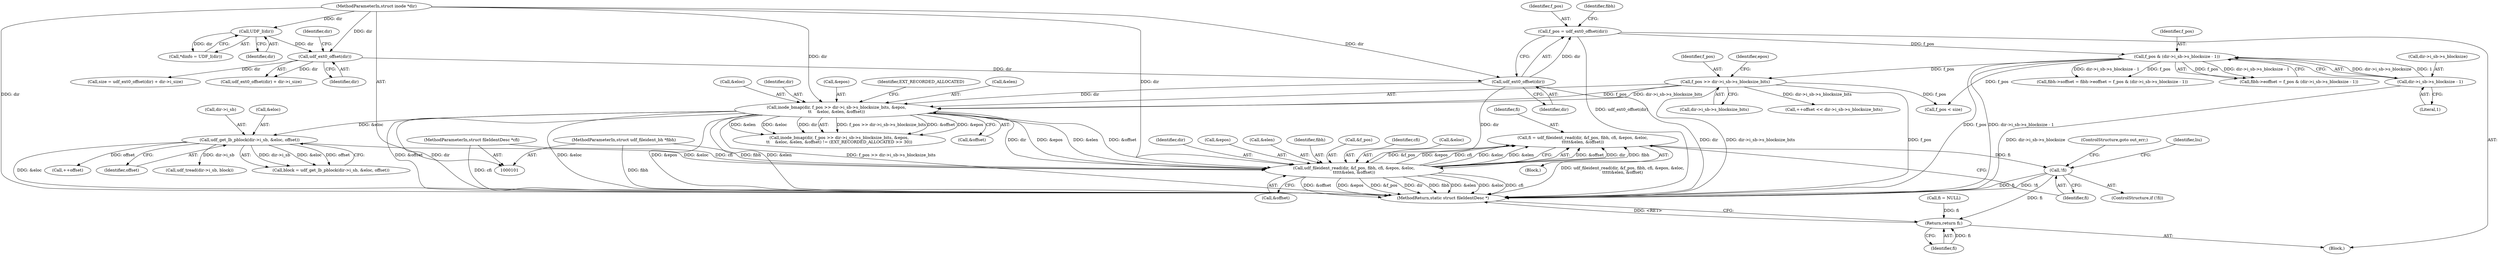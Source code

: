 digraph "0_linux_0e5cc9a40ada6046e6bc3bdfcd0c0d7e4b706b14_0@API" {
"1000306" [label="(Call,fi = udf_fileident_read(dir, &f_pos, fibh, cfi, &epos, &eloc,\n\t\t\t\t\t&elen, &offset))"];
"1000308" [label="(Call,udf_fileident_read(dir, &f_pos, fibh, cfi, &epos, &eloc,\n\t\t\t\t\t&elen, &offset))"];
"1000165" [label="(Call,udf_ext0_offset(dir))"];
"1000158" [label="(Call,udf_ext0_offset(dir))"];
"1000129" [label="(Call,UDF_I(dir))"];
"1000102" [label="(MethodParameterIn,struct inode *dir)"];
"1000202" [label="(Call,inode_bmap(dir, f_pos >> dir->i_sb->s_blocksize_bits, &epos,\n\t\t    &eloc, &elen, &offset))"];
"1000204" [label="(Call,f_pos >> dir->i_sb->s_blocksize_bits)"];
"1000184" [label="(Call,f_pos & (dir->i_sb->s_blocksize - 1))"];
"1000163" [label="(Call,f_pos = udf_ext0_offset(dir))"];
"1000186" [label="(Call,dir->i_sb->s_blocksize - 1)"];
"1000104" [label="(MethodParameterIn,struct udf_fileident_bh *fibh)"];
"1000105" [label="(MethodParameterIn,struct fileIdentDesc *cfi)"];
"1000225" [label="(Call,udf_get_lb_pblock(dir->i_sb, &eloc, offset))"];
"1000323" [label="(Call,!fi)"];
"1000509" [label="(Return,return fi;)"];
"1000185" [label="(Identifier,f_pos)"];
"1000166" [label="(Identifier,dir)"];
"1000217" [label="(Call,&offset)"];
"1000324" [label="(Identifier,fi)"];
"1000157" [label="(Call,udf_ext0_offset(dir) + dir->i_size)"];
"1000104" [label="(MethodParameterIn,struct udf_fileident_bh *fibh)"];
"1000129" [label="(Call,UDF_I(dir))"];
"1000163" [label="(Call,f_pos = udf_ext0_offset(dir))"];
"1000158" [label="(Call,udf_ext0_offset(dir))"];
"1000302" [label="(Call,f_pos < size)"];
"1000225" [label="(Call,udf_get_lb_pblock(dir->i_sb, &eloc, offset))"];
"1000187" [label="(Call,dir->i_sb->s_blocksize)"];
"1000161" [label="(Identifier,dir)"];
"1000215" [label="(Call,&elen)"];
"1000201" [label="(Call,inode_bmap(dir, f_pos >> dir->i_sb->s_blocksize_bits, &epos,\n\t\t    &eloc, &elen, &offset) != (EXT_RECORDED_ALLOCATED >> 30))"];
"1000320" [label="(Call,&offset)"];
"1000127" [label="(Call,*dinfo = UDF_I(dir))"];
"1000155" [label="(Call,size = udf_ext0_offset(dir) + dir->i_size)"];
"1000213" [label="(Call,&eloc)"];
"1000130" [label="(Identifier,dir)"];
"1000176" [label="(Call,fibh->soffset = fibh->eoffset = f_pos & (dir->i_sb->s_blocksize - 1))"];
"1000204" [label="(Call,f_pos >> dir->i_sb->s_blocksize_bits)"];
"1000169" [label="(Identifier,fibh)"];
"1000203" [label="(Identifier,dir)"];
"1000211" [label="(Call,&epos)"];
"1000192" [label="(Literal,1)"];
"1000229" [label="(Call,&eloc)"];
"1000165" [label="(Call,udf_ext0_offset(dir))"];
"1000309" [label="(Identifier,dir)"];
"1000281" [label="(Call,udf_tread(dir->i_sb, block))"];
"1000314" [label="(Call,&epos)"];
"1000511" [label="(MethodReturn,static struct fileIdentDesc *)"];
"1000205" [label="(Identifier,f_pos)"];
"1000322" [label="(ControlStructure,if (!fi))"];
"1000159" [label="(Identifier,dir)"];
"1000206" [label="(Call,dir->i_sb->s_blocksize_bits)"];
"1000318" [label="(Call,&elen)"];
"1000312" [label="(Identifier,fibh)"];
"1000310" [label="(Call,&f_pos)"];
"1000510" [label="(Identifier,fi)"];
"1000323" [label="(Call,!fi)"];
"1000102" [label="(MethodParameterIn,struct inode *dir)"];
"1000305" [label="(Block,)"];
"1000184" [label="(Call,f_pos & (dir->i_sb->s_blocksize - 1))"];
"1000307" [label="(Identifier,fi)"];
"1000164" [label="(Identifier,f_pos)"];
"1000186" [label="(Call,dir->i_sb->s_blocksize - 1)"];
"1000220" [label="(Identifier,EXT_RECORDED_ALLOCATED)"];
"1000327" [label="(Identifier,liu)"];
"1000308" [label="(Call,udf_fileident_read(dir, &f_pos, fibh, cfi, &epos, &eloc,\n\t\t\t\t\t&elen, &offset))"];
"1000313" [label="(Identifier,cfi)"];
"1000325" [label="(ControlStructure,goto out_err;)"];
"1000180" [label="(Call,fibh->eoffset = f_pos & (dir->i_sb->s_blocksize - 1))"];
"1000223" [label="(Call,block = udf_get_lb_pblock(dir->i_sb, &eloc, offset))"];
"1000105" [label="(MethodParameterIn,struct fileIdentDesc *cfi)"];
"1000316" [label="(Call,&eloc)"];
"1000212" [label="(Identifier,epos)"];
"1000235" [label="(Call,++offset)"];
"1000106" [label="(Block,)"];
"1000509" [label="(Return,return fi;)"];
"1000306" [label="(Call,fi = udf_fileident_read(dir, &f_pos, fibh, cfi, &epos, &eloc,\n\t\t\t\t\t&elen, &offset))"];
"1000226" [label="(Call,dir->i_sb)"];
"1000483" [label="(Call,fi = NULL)"];
"1000231" [label="(Identifier,offset)"];
"1000234" [label="(Call,++offset << dir->i_sb->s_blocksize_bits)"];
"1000202" [label="(Call,inode_bmap(dir, f_pos >> dir->i_sb->s_blocksize_bits, &epos,\n\t\t    &eloc, &elen, &offset))"];
"1000306" -> "1000305"  [label="AST: "];
"1000306" -> "1000308"  [label="CFG: "];
"1000307" -> "1000306"  [label="AST: "];
"1000308" -> "1000306"  [label="AST: "];
"1000324" -> "1000306"  [label="CFG: "];
"1000306" -> "1000511"  [label="DDG: udf_fileident_read(dir, &f_pos, fibh, cfi, &epos, &eloc,\n\t\t\t\t\t&elen, &offset)"];
"1000308" -> "1000306"  [label="DDG: &offset"];
"1000308" -> "1000306"  [label="DDG: dir"];
"1000308" -> "1000306"  [label="DDG: fibh"];
"1000308" -> "1000306"  [label="DDG: &f_pos"];
"1000308" -> "1000306"  [label="DDG: &epos"];
"1000308" -> "1000306"  [label="DDG: cfi"];
"1000308" -> "1000306"  [label="DDG: &eloc"];
"1000308" -> "1000306"  [label="DDG: &elen"];
"1000306" -> "1000323"  [label="DDG: fi"];
"1000308" -> "1000320"  [label="CFG: "];
"1000309" -> "1000308"  [label="AST: "];
"1000310" -> "1000308"  [label="AST: "];
"1000312" -> "1000308"  [label="AST: "];
"1000313" -> "1000308"  [label="AST: "];
"1000314" -> "1000308"  [label="AST: "];
"1000316" -> "1000308"  [label="AST: "];
"1000318" -> "1000308"  [label="AST: "];
"1000320" -> "1000308"  [label="AST: "];
"1000308" -> "1000511"  [label="DDG: &f_pos"];
"1000308" -> "1000511"  [label="DDG: dir"];
"1000308" -> "1000511"  [label="DDG: fibh"];
"1000308" -> "1000511"  [label="DDG: &elen"];
"1000308" -> "1000511"  [label="DDG: &eloc"];
"1000308" -> "1000511"  [label="DDG: cfi"];
"1000308" -> "1000511"  [label="DDG: &offset"];
"1000308" -> "1000511"  [label="DDG: &epos"];
"1000165" -> "1000308"  [label="DDG: dir"];
"1000202" -> "1000308"  [label="DDG: dir"];
"1000202" -> "1000308"  [label="DDG: &epos"];
"1000202" -> "1000308"  [label="DDG: &elen"];
"1000202" -> "1000308"  [label="DDG: &offset"];
"1000102" -> "1000308"  [label="DDG: dir"];
"1000104" -> "1000308"  [label="DDG: fibh"];
"1000105" -> "1000308"  [label="DDG: cfi"];
"1000225" -> "1000308"  [label="DDG: &eloc"];
"1000165" -> "1000163"  [label="AST: "];
"1000165" -> "1000166"  [label="CFG: "];
"1000166" -> "1000165"  [label="AST: "];
"1000163" -> "1000165"  [label="CFG: "];
"1000165" -> "1000511"  [label="DDG: dir"];
"1000165" -> "1000163"  [label="DDG: dir"];
"1000158" -> "1000165"  [label="DDG: dir"];
"1000102" -> "1000165"  [label="DDG: dir"];
"1000165" -> "1000202"  [label="DDG: dir"];
"1000158" -> "1000157"  [label="AST: "];
"1000158" -> "1000159"  [label="CFG: "];
"1000159" -> "1000158"  [label="AST: "];
"1000161" -> "1000158"  [label="CFG: "];
"1000158" -> "1000155"  [label="DDG: dir"];
"1000158" -> "1000157"  [label="DDG: dir"];
"1000129" -> "1000158"  [label="DDG: dir"];
"1000102" -> "1000158"  [label="DDG: dir"];
"1000129" -> "1000127"  [label="AST: "];
"1000129" -> "1000130"  [label="CFG: "];
"1000130" -> "1000129"  [label="AST: "];
"1000127" -> "1000129"  [label="CFG: "];
"1000129" -> "1000127"  [label="DDG: dir"];
"1000102" -> "1000129"  [label="DDG: dir"];
"1000102" -> "1000101"  [label="AST: "];
"1000102" -> "1000511"  [label="DDG: dir"];
"1000102" -> "1000202"  [label="DDG: dir"];
"1000202" -> "1000201"  [label="AST: "];
"1000202" -> "1000217"  [label="CFG: "];
"1000203" -> "1000202"  [label="AST: "];
"1000204" -> "1000202"  [label="AST: "];
"1000211" -> "1000202"  [label="AST: "];
"1000213" -> "1000202"  [label="AST: "];
"1000215" -> "1000202"  [label="AST: "];
"1000217" -> "1000202"  [label="AST: "];
"1000220" -> "1000202"  [label="CFG: "];
"1000202" -> "1000511"  [label="DDG: &offset"];
"1000202" -> "1000511"  [label="DDG: dir"];
"1000202" -> "1000511"  [label="DDG: &eloc"];
"1000202" -> "1000511"  [label="DDG: &epos"];
"1000202" -> "1000511"  [label="DDG: &elen"];
"1000202" -> "1000511"  [label="DDG: f_pos >> dir->i_sb->s_blocksize_bits"];
"1000202" -> "1000201"  [label="DDG: f_pos >> dir->i_sb->s_blocksize_bits"];
"1000202" -> "1000201"  [label="DDG: &offset"];
"1000202" -> "1000201"  [label="DDG: &epos"];
"1000202" -> "1000201"  [label="DDG: &elen"];
"1000202" -> "1000201"  [label="DDG: &eloc"];
"1000202" -> "1000201"  [label="DDG: dir"];
"1000204" -> "1000202"  [label="DDG: f_pos"];
"1000204" -> "1000202"  [label="DDG: dir->i_sb->s_blocksize_bits"];
"1000202" -> "1000225"  [label="DDG: &eloc"];
"1000204" -> "1000206"  [label="CFG: "];
"1000205" -> "1000204"  [label="AST: "];
"1000206" -> "1000204"  [label="AST: "];
"1000212" -> "1000204"  [label="CFG: "];
"1000204" -> "1000511"  [label="DDG: dir->i_sb->s_blocksize_bits"];
"1000204" -> "1000511"  [label="DDG: f_pos"];
"1000184" -> "1000204"  [label="DDG: f_pos"];
"1000204" -> "1000234"  [label="DDG: dir->i_sb->s_blocksize_bits"];
"1000204" -> "1000302"  [label="DDG: f_pos"];
"1000184" -> "1000180"  [label="AST: "];
"1000184" -> "1000186"  [label="CFG: "];
"1000185" -> "1000184"  [label="AST: "];
"1000186" -> "1000184"  [label="AST: "];
"1000180" -> "1000184"  [label="CFG: "];
"1000184" -> "1000511"  [label="DDG: dir->i_sb->s_blocksize - 1"];
"1000184" -> "1000511"  [label="DDG: f_pos"];
"1000184" -> "1000176"  [label="DDG: f_pos"];
"1000184" -> "1000176"  [label="DDG: dir->i_sb->s_blocksize - 1"];
"1000184" -> "1000180"  [label="DDG: f_pos"];
"1000184" -> "1000180"  [label="DDG: dir->i_sb->s_blocksize - 1"];
"1000163" -> "1000184"  [label="DDG: f_pos"];
"1000186" -> "1000184"  [label="DDG: dir->i_sb->s_blocksize"];
"1000186" -> "1000184"  [label="DDG: 1"];
"1000184" -> "1000302"  [label="DDG: f_pos"];
"1000163" -> "1000106"  [label="AST: "];
"1000164" -> "1000163"  [label="AST: "];
"1000169" -> "1000163"  [label="CFG: "];
"1000163" -> "1000511"  [label="DDG: udf_ext0_offset(dir)"];
"1000186" -> "1000192"  [label="CFG: "];
"1000187" -> "1000186"  [label="AST: "];
"1000192" -> "1000186"  [label="AST: "];
"1000186" -> "1000511"  [label="DDG: dir->i_sb->s_blocksize"];
"1000104" -> "1000101"  [label="AST: "];
"1000104" -> "1000511"  [label="DDG: fibh"];
"1000105" -> "1000101"  [label="AST: "];
"1000105" -> "1000511"  [label="DDG: cfi"];
"1000225" -> "1000223"  [label="AST: "];
"1000225" -> "1000231"  [label="CFG: "];
"1000226" -> "1000225"  [label="AST: "];
"1000229" -> "1000225"  [label="AST: "];
"1000231" -> "1000225"  [label="AST: "];
"1000223" -> "1000225"  [label="CFG: "];
"1000225" -> "1000511"  [label="DDG: &eloc"];
"1000225" -> "1000223"  [label="DDG: dir->i_sb"];
"1000225" -> "1000223"  [label="DDG: &eloc"];
"1000225" -> "1000223"  [label="DDG: offset"];
"1000225" -> "1000235"  [label="DDG: offset"];
"1000225" -> "1000281"  [label="DDG: dir->i_sb"];
"1000323" -> "1000322"  [label="AST: "];
"1000323" -> "1000324"  [label="CFG: "];
"1000324" -> "1000323"  [label="AST: "];
"1000325" -> "1000323"  [label="CFG: "];
"1000327" -> "1000323"  [label="CFG: "];
"1000323" -> "1000511"  [label="DDG: fi"];
"1000323" -> "1000511"  [label="DDG: !fi"];
"1000323" -> "1000509"  [label="DDG: fi"];
"1000509" -> "1000106"  [label="AST: "];
"1000509" -> "1000510"  [label="CFG: "];
"1000510" -> "1000509"  [label="AST: "];
"1000511" -> "1000509"  [label="CFG: "];
"1000509" -> "1000511"  [label="DDG: <RET>"];
"1000510" -> "1000509"  [label="DDG: fi"];
"1000483" -> "1000509"  [label="DDG: fi"];
}
